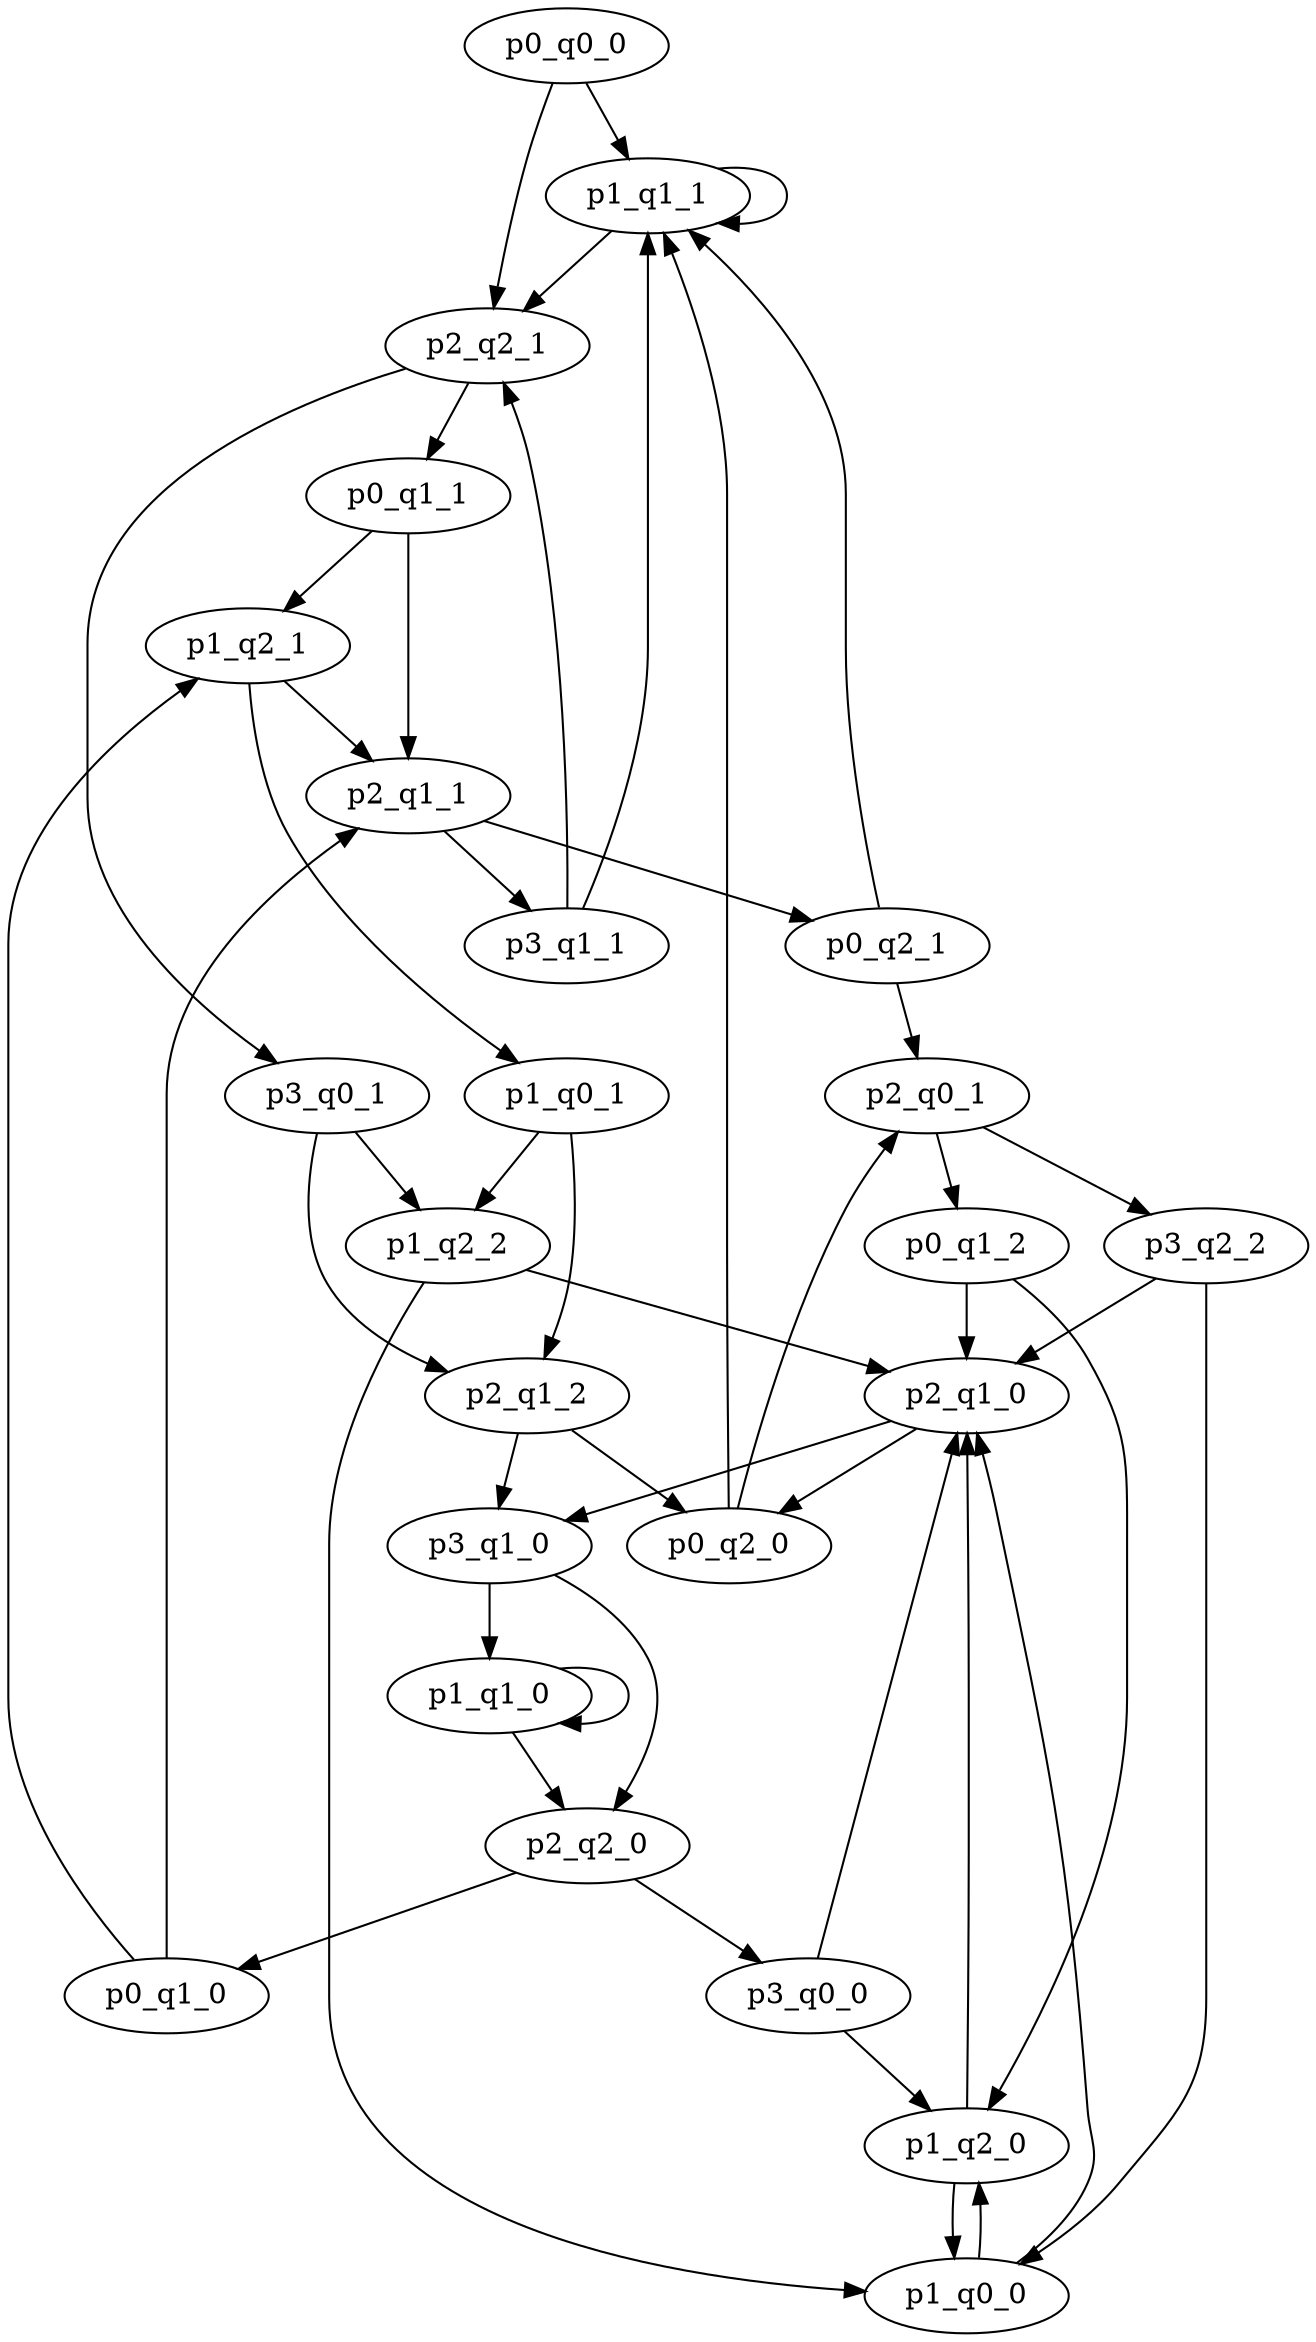 digraph Test{
p0_q0_0 -> p1_q1_1; 
p0_q0_0 -> p2_q2_1; 
p1_q1_1 -> p2_q2_1; 
p1_q1_1 -> p1_q1_1; 
p2_q2_1 -> p0_q1_1; 
p2_q2_1 -> p3_q0_1; 
p0_q1_1 -> p1_q2_1; 
p0_q1_1 -> p2_q1_1; 
p3_q0_1 -> p2_q1_2; 
p3_q0_1 -> p1_q2_2; 
p1_q2_1 -> p2_q1_1; 
p1_q2_1 -> p1_q0_1; 
p2_q1_1 -> p0_q2_1; 
p2_q1_1 -> p3_q1_1; 
p2_q1_2 -> p0_q2_0; 
p2_q1_2 -> p3_q1_0; 
p1_q2_2 -> p2_q1_0; 
p1_q2_2 -> p1_q0_0; 
p1_q0_1 -> p2_q1_2; 
p1_q0_1 -> p1_q2_2; 
p0_q2_1 -> p1_q1_1; 
p0_q2_1 -> p2_q0_1; 
p3_q1_1 -> p2_q2_1; 
p3_q1_1 -> p1_q1_1; 
p0_q2_0 -> p1_q1_1; 
p0_q2_0 -> p2_q0_1; 
p3_q1_0 -> p2_q2_0; 
p3_q1_0 -> p1_q1_0; 
p2_q1_0 -> p0_q2_0; 
p2_q1_0 -> p3_q1_0; 
p1_q0_0 -> p2_q1_0; 
p1_q0_0 -> p1_q2_0; 
p2_q0_1 -> p0_q1_2; 
p2_q0_1 -> p3_q2_2; 
p2_q2_0 -> p0_q1_0; 
p2_q2_0 -> p3_q0_0; 
p1_q1_0 -> p2_q2_0; 
p1_q1_0 -> p1_q1_0; 
p1_q2_0 -> p2_q1_0; 
p1_q2_0 -> p1_q0_0; 
p0_q1_2 -> p1_q2_0; 
p0_q1_2 -> p2_q1_0; 
p3_q2_2 -> p2_q1_0; 
p3_q2_2 -> p1_q0_0; 
p0_q1_0 -> p1_q2_1; 
p0_q1_0 -> p2_q1_1; 
p3_q0_0 -> p2_q1_0; 
p3_q0_0 -> p1_q2_0; 
}